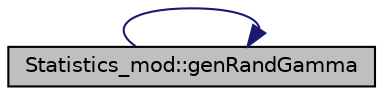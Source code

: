 digraph "Statistics_mod::genRandGamma"
{
 // LATEX_PDF_SIZE
  edge [fontname="Helvetica",fontsize="10",labelfontname="Helvetica",labelfontsize="10"];
  node [fontname="Helvetica",fontsize="10",shape=record];
  rankdir="LR";
  Node1 [label="Statistics_mod::genRandGamma",height=0.2,width=0.4,color="black", fillcolor="grey75", style="filled", fontcolor="black",tooltip="Return a Gamma-distributed random number, following the prescription in the GSL library."];
  Node1 -> Node1 [color="midnightblue",fontsize="10",style="solid",fontname="Helvetica"];
}
